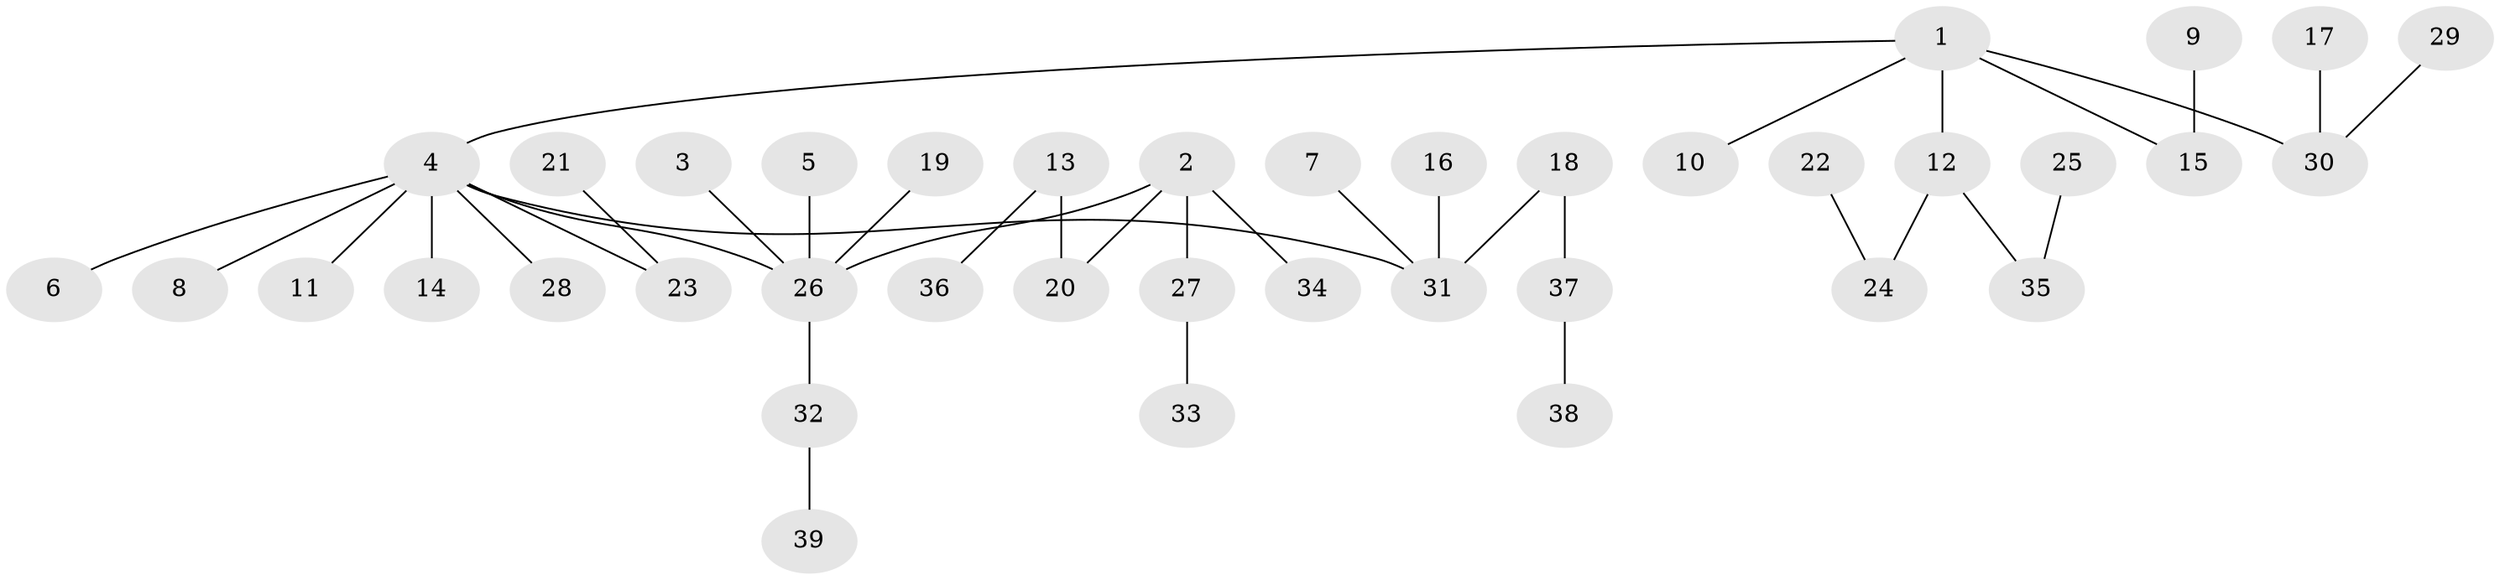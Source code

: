 // original degree distribution, {6: 0.03896103896103896, 3: 0.15584415584415584, 7: 0.012987012987012988, 5: 0.012987012987012988, 2: 0.22077922077922077, 1: 0.5194805194805194, 4: 0.03896103896103896}
// Generated by graph-tools (version 1.1) at 2025/26/03/09/25 03:26:27]
// undirected, 39 vertices, 38 edges
graph export_dot {
graph [start="1"]
  node [color=gray90,style=filled];
  1;
  2;
  3;
  4;
  5;
  6;
  7;
  8;
  9;
  10;
  11;
  12;
  13;
  14;
  15;
  16;
  17;
  18;
  19;
  20;
  21;
  22;
  23;
  24;
  25;
  26;
  27;
  28;
  29;
  30;
  31;
  32;
  33;
  34;
  35;
  36;
  37;
  38;
  39;
  1 -- 4 [weight=1.0];
  1 -- 10 [weight=1.0];
  1 -- 12 [weight=1.0];
  1 -- 15 [weight=1.0];
  1 -- 30 [weight=1.0];
  2 -- 20 [weight=1.0];
  2 -- 26 [weight=1.0];
  2 -- 27 [weight=1.0];
  2 -- 34 [weight=1.0];
  3 -- 26 [weight=1.0];
  4 -- 6 [weight=1.0];
  4 -- 8 [weight=1.0];
  4 -- 11 [weight=1.0];
  4 -- 14 [weight=1.0];
  4 -- 23 [weight=1.0];
  4 -- 26 [weight=1.0];
  4 -- 28 [weight=1.0];
  4 -- 31 [weight=1.0];
  5 -- 26 [weight=1.0];
  7 -- 31 [weight=1.0];
  9 -- 15 [weight=1.0];
  12 -- 24 [weight=1.0];
  12 -- 35 [weight=1.0];
  13 -- 20 [weight=1.0];
  13 -- 36 [weight=1.0];
  16 -- 31 [weight=1.0];
  17 -- 30 [weight=1.0];
  18 -- 31 [weight=1.0];
  18 -- 37 [weight=1.0];
  19 -- 26 [weight=1.0];
  21 -- 23 [weight=1.0];
  22 -- 24 [weight=1.0];
  25 -- 35 [weight=1.0];
  26 -- 32 [weight=1.0];
  27 -- 33 [weight=1.0];
  29 -- 30 [weight=1.0];
  32 -- 39 [weight=1.0];
  37 -- 38 [weight=1.0];
}
